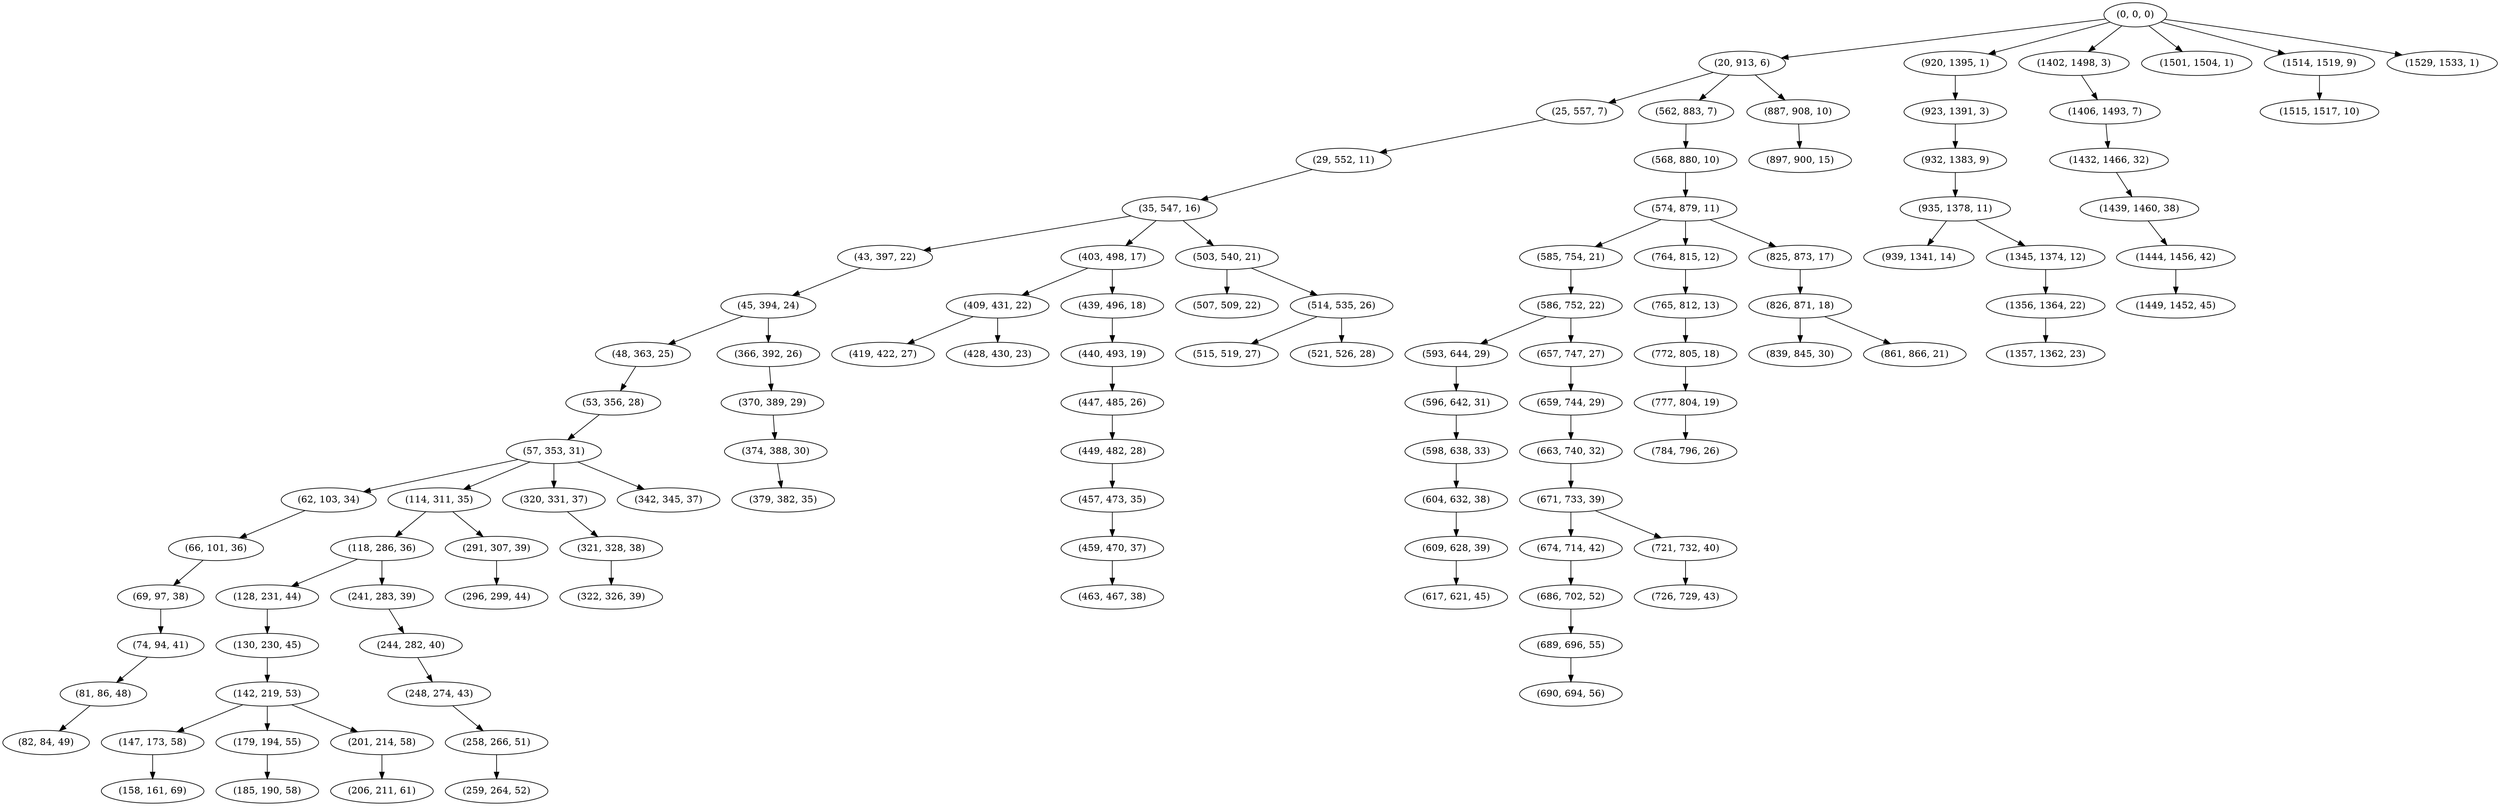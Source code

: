 digraph tree {
    "(0, 0, 0)";
    "(20, 913, 6)";
    "(25, 557, 7)";
    "(29, 552, 11)";
    "(35, 547, 16)";
    "(43, 397, 22)";
    "(45, 394, 24)";
    "(48, 363, 25)";
    "(53, 356, 28)";
    "(57, 353, 31)";
    "(62, 103, 34)";
    "(66, 101, 36)";
    "(69, 97, 38)";
    "(74, 94, 41)";
    "(81, 86, 48)";
    "(82, 84, 49)";
    "(114, 311, 35)";
    "(118, 286, 36)";
    "(128, 231, 44)";
    "(130, 230, 45)";
    "(142, 219, 53)";
    "(147, 173, 58)";
    "(158, 161, 69)";
    "(179, 194, 55)";
    "(185, 190, 58)";
    "(201, 214, 58)";
    "(206, 211, 61)";
    "(241, 283, 39)";
    "(244, 282, 40)";
    "(248, 274, 43)";
    "(258, 266, 51)";
    "(259, 264, 52)";
    "(291, 307, 39)";
    "(296, 299, 44)";
    "(320, 331, 37)";
    "(321, 328, 38)";
    "(322, 326, 39)";
    "(342, 345, 37)";
    "(366, 392, 26)";
    "(370, 389, 29)";
    "(374, 388, 30)";
    "(379, 382, 35)";
    "(403, 498, 17)";
    "(409, 431, 22)";
    "(419, 422, 27)";
    "(428, 430, 23)";
    "(439, 496, 18)";
    "(440, 493, 19)";
    "(447, 485, 26)";
    "(449, 482, 28)";
    "(457, 473, 35)";
    "(459, 470, 37)";
    "(463, 467, 38)";
    "(503, 540, 21)";
    "(507, 509, 22)";
    "(514, 535, 26)";
    "(515, 519, 27)";
    "(521, 526, 28)";
    "(562, 883, 7)";
    "(568, 880, 10)";
    "(574, 879, 11)";
    "(585, 754, 21)";
    "(586, 752, 22)";
    "(593, 644, 29)";
    "(596, 642, 31)";
    "(598, 638, 33)";
    "(604, 632, 38)";
    "(609, 628, 39)";
    "(617, 621, 45)";
    "(657, 747, 27)";
    "(659, 744, 29)";
    "(663, 740, 32)";
    "(671, 733, 39)";
    "(674, 714, 42)";
    "(686, 702, 52)";
    "(689, 696, 55)";
    "(690, 694, 56)";
    "(721, 732, 40)";
    "(726, 729, 43)";
    "(764, 815, 12)";
    "(765, 812, 13)";
    "(772, 805, 18)";
    "(777, 804, 19)";
    "(784, 796, 26)";
    "(825, 873, 17)";
    "(826, 871, 18)";
    "(839, 845, 30)";
    "(861, 866, 21)";
    "(887, 908, 10)";
    "(897, 900, 15)";
    "(920, 1395, 1)";
    "(923, 1391, 3)";
    "(932, 1383, 9)";
    "(935, 1378, 11)";
    "(939, 1341, 14)";
    "(1345, 1374, 12)";
    "(1356, 1364, 22)";
    "(1357, 1362, 23)";
    "(1402, 1498, 3)";
    "(1406, 1493, 7)";
    "(1432, 1466, 32)";
    "(1439, 1460, 38)";
    "(1444, 1456, 42)";
    "(1449, 1452, 45)";
    "(1501, 1504, 1)";
    "(1514, 1519, 9)";
    "(1515, 1517, 10)";
    "(1529, 1533, 1)";
    "(0, 0, 0)" -> "(20, 913, 6)";
    "(0, 0, 0)" -> "(920, 1395, 1)";
    "(0, 0, 0)" -> "(1402, 1498, 3)";
    "(0, 0, 0)" -> "(1501, 1504, 1)";
    "(0, 0, 0)" -> "(1514, 1519, 9)";
    "(0, 0, 0)" -> "(1529, 1533, 1)";
    "(20, 913, 6)" -> "(25, 557, 7)";
    "(20, 913, 6)" -> "(562, 883, 7)";
    "(20, 913, 6)" -> "(887, 908, 10)";
    "(25, 557, 7)" -> "(29, 552, 11)";
    "(29, 552, 11)" -> "(35, 547, 16)";
    "(35, 547, 16)" -> "(43, 397, 22)";
    "(35, 547, 16)" -> "(403, 498, 17)";
    "(35, 547, 16)" -> "(503, 540, 21)";
    "(43, 397, 22)" -> "(45, 394, 24)";
    "(45, 394, 24)" -> "(48, 363, 25)";
    "(45, 394, 24)" -> "(366, 392, 26)";
    "(48, 363, 25)" -> "(53, 356, 28)";
    "(53, 356, 28)" -> "(57, 353, 31)";
    "(57, 353, 31)" -> "(62, 103, 34)";
    "(57, 353, 31)" -> "(114, 311, 35)";
    "(57, 353, 31)" -> "(320, 331, 37)";
    "(57, 353, 31)" -> "(342, 345, 37)";
    "(62, 103, 34)" -> "(66, 101, 36)";
    "(66, 101, 36)" -> "(69, 97, 38)";
    "(69, 97, 38)" -> "(74, 94, 41)";
    "(74, 94, 41)" -> "(81, 86, 48)";
    "(81, 86, 48)" -> "(82, 84, 49)";
    "(114, 311, 35)" -> "(118, 286, 36)";
    "(114, 311, 35)" -> "(291, 307, 39)";
    "(118, 286, 36)" -> "(128, 231, 44)";
    "(118, 286, 36)" -> "(241, 283, 39)";
    "(128, 231, 44)" -> "(130, 230, 45)";
    "(130, 230, 45)" -> "(142, 219, 53)";
    "(142, 219, 53)" -> "(147, 173, 58)";
    "(142, 219, 53)" -> "(179, 194, 55)";
    "(142, 219, 53)" -> "(201, 214, 58)";
    "(147, 173, 58)" -> "(158, 161, 69)";
    "(179, 194, 55)" -> "(185, 190, 58)";
    "(201, 214, 58)" -> "(206, 211, 61)";
    "(241, 283, 39)" -> "(244, 282, 40)";
    "(244, 282, 40)" -> "(248, 274, 43)";
    "(248, 274, 43)" -> "(258, 266, 51)";
    "(258, 266, 51)" -> "(259, 264, 52)";
    "(291, 307, 39)" -> "(296, 299, 44)";
    "(320, 331, 37)" -> "(321, 328, 38)";
    "(321, 328, 38)" -> "(322, 326, 39)";
    "(366, 392, 26)" -> "(370, 389, 29)";
    "(370, 389, 29)" -> "(374, 388, 30)";
    "(374, 388, 30)" -> "(379, 382, 35)";
    "(403, 498, 17)" -> "(409, 431, 22)";
    "(403, 498, 17)" -> "(439, 496, 18)";
    "(409, 431, 22)" -> "(419, 422, 27)";
    "(409, 431, 22)" -> "(428, 430, 23)";
    "(439, 496, 18)" -> "(440, 493, 19)";
    "(440, 493, 19)" -> "(447, 485, 26)";
    "(447, 485, 26)" -> "(449, 482, 28)";
    "(449, 482, 28)" -> "(457, 473, 35)";
    "(457, 473, 35)" -> "(459, 470, 37)";
    "(459, 470, 37)" -> "(463, 467, 38)";
    "(503, 540, 21)" -> "(507, 509, 22)";
    "(503, 540, 21)" -> "(514, 535, 26)";
    "(514, 535, 26)" -> "(515, 519, 27)";
    "(514, 535, 26)" -> "(521, 526, 28)";
    "(562, 883, 7)" -> "(568, 880, 10)";
    "(568, 880, 10)" -> "(574, 879, 11)";
    "(574, 879, 11)" -> "(585, 754, 21)";
    "(574, 879, 11)" -> "(764, 815, 12)";
    "(574, 879, 11)" -> "(825, 873, 17)";
    "(585, 754, 21)" -> "(586, 752, 22)";
    "(586, 752, 22)" -> "(593, 644, 29)";
    "(586, 752, 22)" -> "(657, 747, 27)";
    "(593, 644, 29)" -> "(596, 642, 31)";
    "(596, 642, 31)" -> "(598, 638, 33)";
    "(598, 638, 33)" -> "(604, 632, 38)";
    "(604, 632, 38)" -> "(609, 628, 39)";
    "(609, 628, 39)" -> "(617, 621, 45)";
    "(657, 747, 27)" -> "(659, 744, 29)";
    "(659, 744, 29)" -> "(663, 740, 32)";
    "(663, 740, 32)" -> "(671, 733, 39)";
    "(671, 733, 39)" -> "(674, 714, 42)";
    "(671, 733, 39)" -> "(721, 732, 40)";
    "(674, 714, 42)" -> "(686, 702, 52)";
    "(686, 702, 52)" -> "(689, 696, 55)";
    "(689, 696, 55)" -> "(690, 694, 56)";
    "(721, 732, 40)" -> "(726, 729, 43)";
    "(764, 815, 12)" -> "(765, 812, 13)";
    "(765, 812, 13)" -> "(772, 805, 18)";
    "(772, 805, 18)" -> "(777, 804, 19)";
    "(777, 804, 19)" -> "(784, 796, 26)";
    "(825, 873, 17)" -> "(826, 871, 18)";
    "(826, 871, 18)" -> "(839, 845, 30)";
    "(826, 871, 18)" -> "(861, 866, 21)";
    "(887, 908, 10)" -> "(897, 900, 15)";
    "(920, 1395, 1)" -> "(923, 1391, 3)";
    "(923, 1391, 3)" -> "(932, 1383, 9)";
    "(932, 1383, 9)" -> "(935, 1378, 11)";
    "(935, 1378, 11)" -> "(939, 1341, 14)";
    "(935, 1378, 11)" -> "(1345, 1374, 12)";
    "(1345, 1374, 12)" -> "(1356, 1364, 22)";
    "(1356, 1364, 22)" -> "(1357, 1362, 23)";
    "(1402, 1498, 3)" -> "(1406, 1493, 7)";
    "(1406, 1493, 7)" -> "(1432, 1466, 32)";
    "(1432, 1466, 32)" -> "(1439, 1460, 38)";
    "(1439, 1460, 38)" -> "(1444, 1456, 42)";
    "(1444, 1456, 42)" -> "(1449, 1452, 45)";
    "(1514, 1519, 9)" -> "(1515, 1517, 10)";
}
